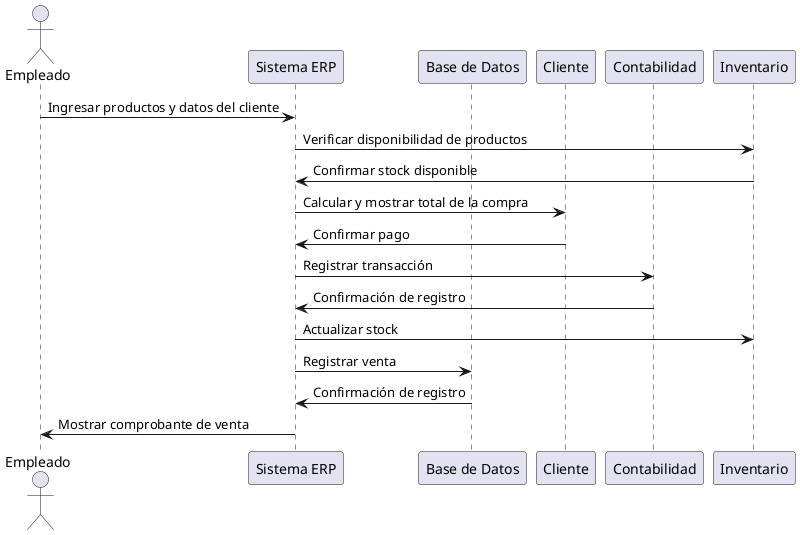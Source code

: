 @startuml
actor Empleado
participant "Sistema ERP" as ERP
participant "Base de Datos" as DB
participant "Cliente" as Cliente
participant "Contabilidad" as Contabilidad
participant "Inventario" as Inventario

Empleado -> ERP: Ingresar productos y datos del cliente
ERP -> Inventario: Verificar disponibilidad de productos
Inventario -> ERP: Confirmar stock disponible
ERP -> Cliente: Calcular y mostrar total de la compra
Cliente -> ERP: Confirmar pago
ERP -> Contabilidad: Registrar transacción
Contabilidad -> ERP: Confirmación de registro
ERP -> Inventario: Actualizar stock
ERP -> DB: Registrar venta
DB -> ERP: Confirmación de registro
ERP -> Empleado: Mostrar comprobante de venta
@enduml
